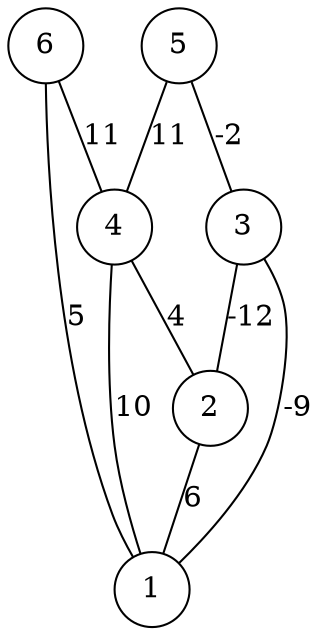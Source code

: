 graph { 
	 fontname="Helvetica,Arial,sans-serif" 
	 node [shape = circle]; 
	 6 -- 1 [label = "5"];
	 6 -- 4 [label = "11"];
	 5 -- 3 [label = "-2"];
	 5 -- 4 [label = "11"];
	 4 -- 1 [label = "10"];
	 4 -- 2 [label = "4"];
	 3 -- 1 [label = "-9"];
	 3 -- 2 [label = "-12"];
	 2 -- 1 [label = "6"];
	 1;
	 2;
	 3;
	 4;
	 5;
	 6;
}
